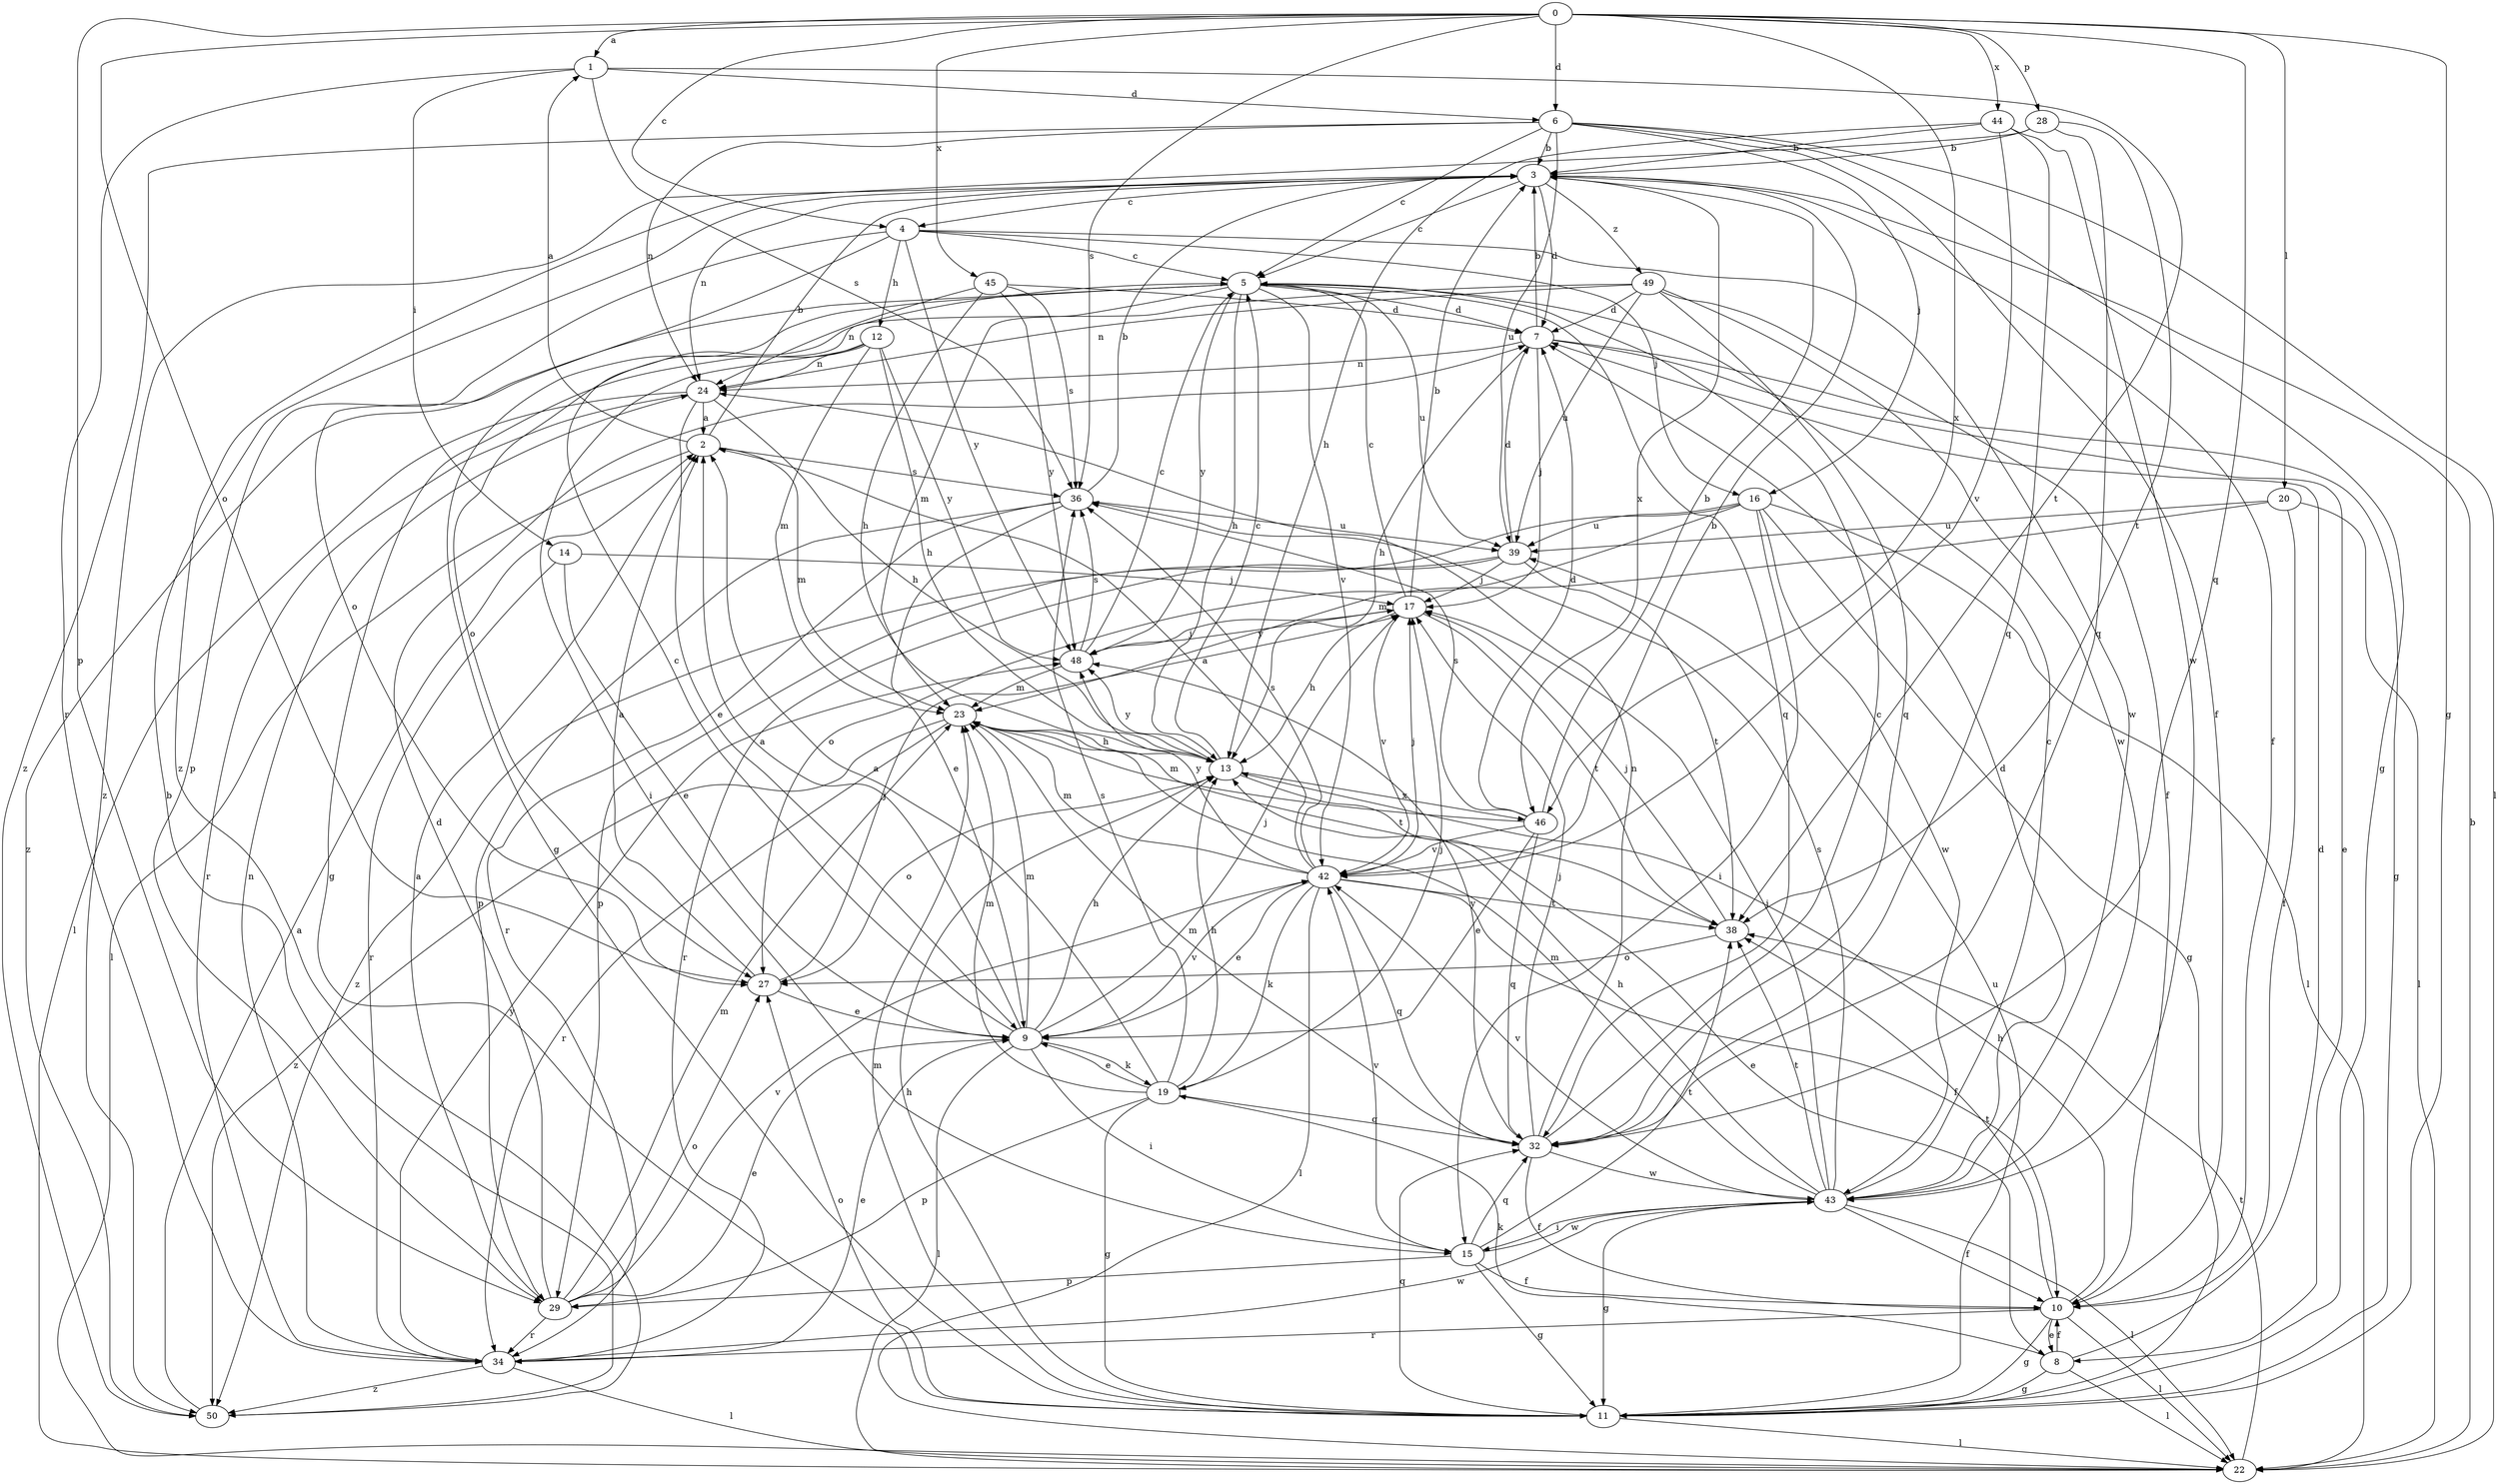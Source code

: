 strict digraph  {
0;
1;
2;
3;
4;
5;
6;
7;
8;
9;
10;
11;
12;
13;
14;
15;
16;
17;
19;
20;
22;
23;
24;
27;
28;
29;
32;
34;
36;
38;
39;
42;
43;
44;
45;
46;
48;
49;
50;
0 -> 1  [label=a];
0 -> 4  [label=c];
0 -> 6  [label=d];
0 -> 11  [label=g];
0 -> 20  [label=l];
0 -> 27  [label=o];
0 -> 28  [label=p];
0 -> 29  [label=p];
0 -> 32  [label=q];
0 -> 36  [label=s];
0 -> 44  [label=x];
0 -> 45  [label=x];
0 -> 46  [label=x];
1 -> 6  [label=d];
1 -> 14  [label=i];
1 -> 34  [label=r];
1 -> 36  [label=s];
1 -> 38  [label=t];
2 -> 1  [label=a];
2 -> 3  [label=b];
2 -> 22  [label=l];
2 -> 23  [label=m];
2 -> 36  [label=s];
3 -> 4  [label=c];
3 -> 5  [label=c];
3 -> 7  [label=d];
3 -> 10  [label=f];
3 -> 24  [label=n];
3 -> 46  [label=x];
3 -> 49  [label=z];
3 -> 50  [label=z];
4 -> 5  [label=c];
4 -> 12  [label=h];
4 -> 16  [label=j];
4 -> 27  [label=o];
4 -> 29  [label=p];
4 -> 43  [label=w];
4 -> 48  [label=y];
5 -> 7  [label=d];
5 -> 11  [label=g];
5 -> 13  [label=h];
5 -> 23  [label=m];
5 -> 32  [label=q];
5 -> 39  [label=u];
5 -> 42  [label=v];
5 -> 48  [label=y];
5 -> 50  [label=z];
6 -> 3  [label=b];
6 -> 5  [label=c];
6 -> 10  [label=f];
6 -> 11  [label=g];
6 -> 16  [label=j];
6 -> 22  [label=l];
6 -> 24  [label=n];
6 -> 39  [label=u];
6 -> 50  [label=z];
7 -> 3  [label=b];
7 -> 8  [label=e];
7 -> 11  [label=g];
7 -> 13  [label=h];
7 -> 17  [label=j];
7 -> 24  [label=n];
8 -> 7  [label=d];
8 -> 10  [label=f];
8 -> 11  [label=g];
8 -> 19  [label=k];
8 -> 22  [label=l];
9 -> 2  [label=a];
9 -> 5  [label=c];
9 -> 13  [label=h];
9 -> 15  [label=i];
9 -> 17  [label=j];
9 -> 19  [label=k];
9 -> 22  [label=l];
9 -> 23  [label=m];
9 -> 42  [label=v];
10 -> 8  [label=e];
10 -> 11  [label=g];
10 -> 13  [label=h];
10 -> 22  [label=l];
10 -> 34  [label=r];
10 -> 38  [label=t];
11 -> 13  [label=h];
11 -> 22  [label=l];
11 -> 23  [label=m];
11 -> 27  [label=o];
11 -> 32  [label=q];
11 -> 39  [label=u];
12 -> 11  [label=g];
12 -> 13  [label=h];
12 -> 15  [label=i];
12 -> 23  [label=m];
12 -> 24  [label=n];
12 -> 48  [label=y];
13 -> 5  [label=c];
13 -> 8  [label=e];
13 -> 27  [label=o];
13 -> 46  [label=x];
13 -> 48  [label=y];
14 -> 9  [label=e];
14 -> 17  [label=j];
14 -> 34  [label=r];
15 -> 10  [label=f];
15 -> 11  [label=g];
15 -> 29  [label=p];
15 -> 32  [label=q];
15 -> 38  [label=t];
15 -> 42  [label=v];
15 -> 43  [label=w];
16 -> 11  [label=g];
16 -> 15  [label=i];
16 -> 22  [label=l];
16 -> 27  [label=o];
16 -> 29  [label=p];
16 -> 39  [label=u];
16 -> 43  [label=w];
17 -> 3  [label=b];
17 -> 5  [label=c];
17 -> 13  [label=h];
17 -> 38  [label=t];
17 -> 42  [label=v];
17 -> 48  [label=y];
19 -> 2  [label=a];
19 -> 9  [label=e];
19 -> 11  [label=g];
19 -> 13  [label=h];
19 -> 17  [label=j];
19 -> 23  [label=m];
19 -> 29  [label=p];
19 -> 32  [label=q];
19 -> 36  [label=s];
20 -> 10  [label=f];
20 -> 22  [label=l];
20 -> 23  [label=m];
20 -> 39  [label=u];
22 -> 3  [label=b];
22 -> 38  [label=t];
23 -> 13  [label=h];
23 -> 34  [label=r];
23 -> 38  [label=t];
23 -> 50  [label=z];
24 -> 2  [label=a];
24 -> 9  [label=e];
24 -> 13  [label=h];
24 -> 22  [label=l];
24 -> 34  [label=r];
27 -> 2  [label=a];
27 -> 9  [label=e];
27 -> 17  [label=j];
28 -> 3  [label=b];
28 -> 32  [label=q];
28 -> 38  [label=t];
28 -> 50  [label=z];
29 -> 2  [label=a];
29 -> 7  [label=d];
29 -> 9  [label=e];
29 -> 23  [label=m];
29 -> 27  [label=o];
29 -> 34  [label=r];
29 -> 42  [label=v];
32 -> 5  [label=c];
32 -> 10  [label=f];
32 -> 17  [label=j];
32 -> 23  [label=m];
32 -> 24  [label=n];
32 -> 43  [label=w];
32 -> 48  [label=y];
34 -> 9  [label=e];
34 -> 22  [label=l];
34 -> 24  [label=n];
34 -> 43  [label=w];
34 -> 48  [label=y];
34 -> 50  [label=z];
36 -> 3  [label=b];
36 -> 9  [label=e];
36 -> 29  [label=p];
36 -> 34  [label=r];
36 -> 39  [label=u];
38 -> 17  [label=j];
38 -> 27  [label=o];
39 -> 7  [label=d];
39 -> 17  [label=j];
39 -> 34  [label=r];
39 -> 38  [label=t];
39 -> 50  [label=z];
42 -> 2  [label=a];
42 -> 3  [label=b];
42 -> 9  [label=e];
42 -> 10  [label=f];
42 -> 17  [label=j];
42 -> 19  [label=k];
42 -> 22  [label=l];
42 -> 23  [label=m];
42 -> 32  [label=q];
42 -> 36  [label=s];
42 -> 38  [label=t];
42 -> 48  [label=y];
43 -> 5  [label=c];
43 -> 7  [label=d];
43 -> 10  [label=f];
43 -> 11  [label=g];
43 -> 13  [label=h];
43 -> 15  [label=i];
43 -> 17  [label=j];
43 -> 22  [label=l];
43 -> 23  [label=m];
43 -> 36  [label=s];
43 -> 38  [label=t];
43 -> 42  [label=v];
44 -> 3  [label=b];
44 -> 13  [label=h];
44 -> 32  [label=q];
44 -> 42  [label=v];
44 -> 43  [label=w];
45 -> 7  [label=d];
45 -> 13  [label=h];
45 -> 24  [label=n];
45 -> 36  [label=s];
45 -> 48  [label=y];
46 -> 3  [label=b];
46 -> 7  [label=d];
46 -> 9  [label=e];
46 -> 23  [label=m];
46 -> 32  [label=q];
46 -> 36  [label=s];
46 -> 42  [label=v];
48 -> 5  [label=c];
48 -> 17  [label=j];
48 -> 23  [label=m];
48 -> 36  [label=s];
49 -> 7  [label=d];
49 -> 10  [label=f];
49 -> 24  [label=n];
49 -> 27  [label=o];
49 -> 32  [label=q];
49 -> 39  [label=u];
49 -> 43  [label=w];
50 -> 2  [label=a];
50 -> 3  [label=b];
}
